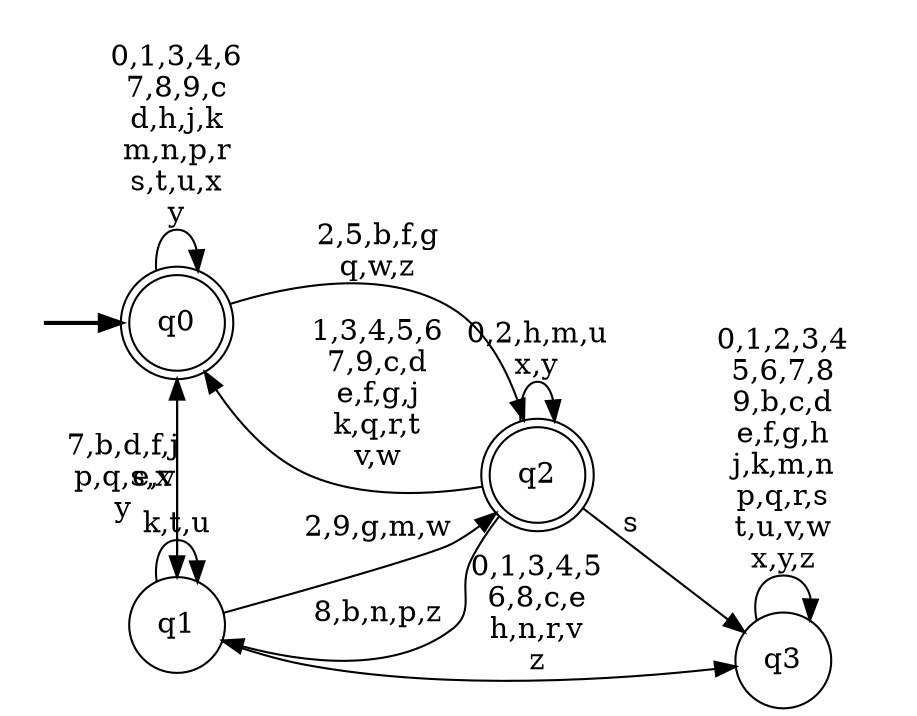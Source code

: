 digraph BlueStar {
__start0 [style = invis, shape = none, label = "", width = 0, height = 0];

rankdir=LR;
size="8,5";

s0 [style="rounded,filled", color="black", fillcolor="white" shape="doublecircle", label="q0"];
s1 [style="filled", color="black", fillcolor="white" shape="circle", label="q1"];
s2 [style="rounded,filled", color="black", fillcolor="white" shape="doublecircle", label="q2"];
s3 [style="filled", color="black", fillcolor="white" shape="circle", label="q3"];
subgraph cluster_main { 
	graph [pad=".75", ranksep="0.15", nodesep="0.15"];
	 style=invis; 
	__start0 -> s0 [penwidth=2];
}
s0 -> s0 [label="0,1,3,4,6\n7,8,9,c\nd,h,j,k\nm,n,p,r\ns,t,u,x\ny"];
s0 -> s1 [label="e,v"];
s0 -> s2 [label="2,5,b,f,g\nq,w,z"];
s1 -> s0 [label="7,b,d,f,j\np,q,s,x\ny"];
s1 -> s1 [label="k,t,u"];
s1 -> s2 [label="2,9,g,m,w"];
s1 -> s3 [label="0,1,3,4,5\n6,8,c,e\nh,n,r,v\nz"];
s2 -> s0 [label="1,3,4,5,6\n7,9,c,d\ne,f,g,j\nk,q,r,t\nv,w"];
s2 -> s1 [label="8,b,n,p,z"];
s2 -> s2 [label="0,2,h,m,u\nx,y"];
s2 -> s3 [label="s"];
s3 -> s3 [label="0,1,2,3,4\n5,6,7,8\n9,b,c,d\ne,f,g,h\nj,k,m,n\np,q,r,s\nt,u,v,w\nx,y,z"];

}